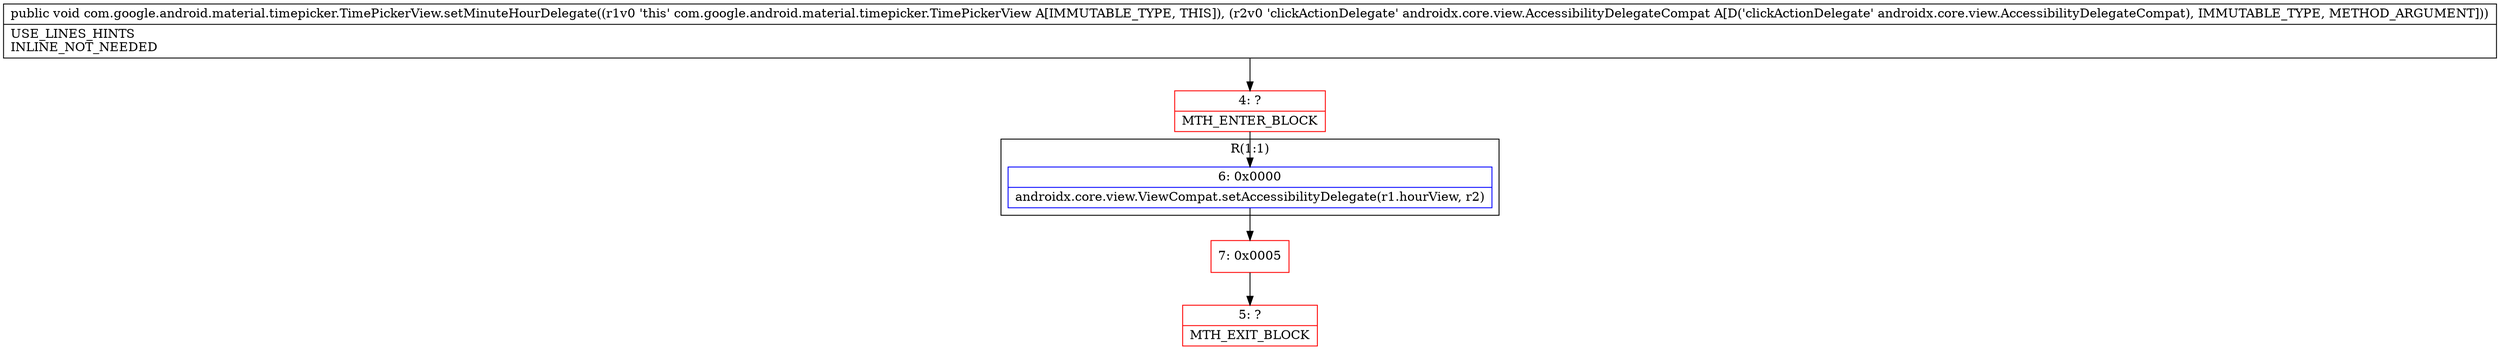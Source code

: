 digraph "CFG forcom.google.android.material.timepicker.TimePickerView.setMinuteHourDelegate(Landroidx\/core\/view\/AccessibilityDelegateCompat;)V" {
subgraph cluster_Region_1011964520 {
label = "R(1:1)";
node [shape=record,color=blue];
Node_6 [shape=record,label="{6\:\ 0x0000|androidx.core.view.ViewCompat.setAccessibilityDelegate(r1.hourView, r2)\l}"];
}
Node_4 [shape=record,color=red,label="{4\:\ ?|MTH_ENTER_BLOCK\l}"];
Node_7 [shape=record,color=red,label="{7\:\ 0x0005}"];
Node_5 [shape=record,color=red,label="{5\:\ ?|MTH_EXIT_BLOCK\l}"];
MethodNode[shape=record,label="{public void com.google.android.material.timepicker.TimePickerView.setMinuteHourDelegate((r1v0 'this' com.google.android.material.timepicker.TimePickerView A[IMMUTABLE_TYPE, THIS]), (r2v0 'clickActionDelegate' androidx.core.view.AccessibilityDelegateCompat A[D('clickActionDelegate' androidx.core.view.AccessibilityDelegateCompat), IMMUTABLE_TYPE, METHOD_ARGUMENT]))  | USE_LINES_HINTS\lINLINE_NOT_NEEDED\l}"];
MethodNode -> Node_4;Node_6 -> Node_7;
Node_4 -> Node_6;
Node_7 -> Node_5;
}

